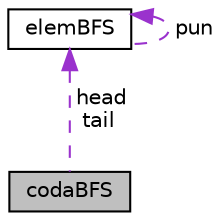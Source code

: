 digraph "codaBFS"
{
 // LATEX_PDF_SIZE
  edge [fontname="Helvetica",fontsize="10",labelfontname="Helvetica",labelfontsize="10"];
  node [fontname="Helvetica",fontsize="10",shape=record];
  Node1 [label="codaBFS",height=0.2,width=0.4,color="black", fillcolor="grey75", style="filled", fontcolor="black",tooltip=" "];
  Node2 -> Node1 [dir="back",color="darkorchid3",fontsize="10",style="dashed",label=" head\ntail" ,fontname="Helvetica"];
  Node2 [label="elemBFS",height=0.2,width=0.4,color="black", fillcolor="white", style="filled",URL="$structelemBFS.html",tooltip=" "];
  Node2 -> Node2 [dir="back",color="darkorchid3",fontsize="10",style="dashed",label=" pun" ,fontname="Helvetica"];
}
